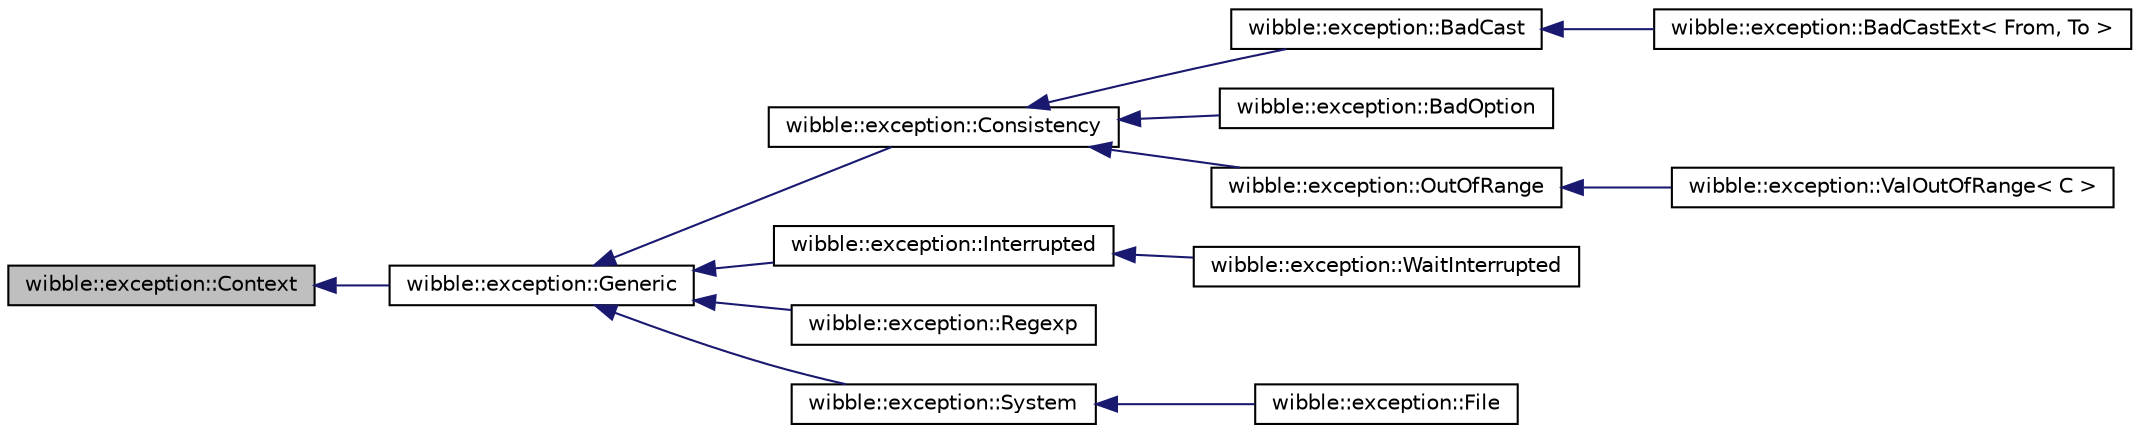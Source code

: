 digraph G
{
  edge [fontname="Helvetica",fontsize="10",labelfontname="Helvetica",labelfontsize="10"];
  node [fontname="Helvetica",fontsize="10",shape=record];
  rankdir="LR";
  Node1 [label="wibble::exception::Context",height=0.2,width=0.4,color="black", fillcolor="grey75", style="filled" fontcolor="black"];
  Node1 -> Node2 [dir="back",color="midnightblue",fontsize="10",style="solid",fontname="Helvetica"];
  Node2 [label="wibble::exception::Generic",height=0.2,width=0.4,color="black", fillcolor="white", style="filled",URL="$classwibble_1_1exception_1_1Generic.html",tooltip="Base class for all exceptions."];
  Node2 -> Node3 [dir="back",color="midnightblue",fontsize="10",style="solid",fontname="Helvetica"];
  Node3 [label="wibble::exception::Consistency",height=0.2,width=0.4,color="black", fillcolor="white", style="filled",URL="$classwibble_1_1exception_1_1Consistency.html",tooltip="Exception thrown when some consistency check fails."];
  Node3 -> Node4 [dir="back",color="midnightblue",fontsize="10",style="solid",fontname="Helvetica"];
  Node4 [label="wibble::exception::BadCast",height=0.2,width=0.4,color="black", fillcolor="white", style="filled",URL="$structwibble_1_1exception_1_1BadCast.html"];
  Node4 -> Node5 [dir="back",color="midnightblue",fontsize="10",style="solid",fontname="Helvetica"];
  Node5 [label="wibble::exception::BadCastExt\< From, To \>",height=0.2,width=0.4,color="black", fillcolor="white", style="filled",URL="$structwibble_1_1exception_1_1BadCastExt.html"];
  Node3 -> Node6 [dir="back",color="midnightblue",fontsize="10",style="solid",fontname="Helvetica"];
  Node6 [label="wibble::exception::BadOption",height=0.2,width=0.4,color="black", fillcolor="white", style="filled",URL="$classwibble_1_1exception_1_1BadOption.html"];
  Node3 -> Node7 [dir="back",color="midnightblue",fontsize="10",style="solid",fontname="Helvetica"];
  Node7 [label="wibble::exception::OutOfRange",height=0.2,width=0.4,color="black", fillcolor="white", style="filled",URL="$classwibble_1_1exception_1_1OutOfRange.html",tooltip="Exception thrown when some value is out of range."];
  Node7 -> Node8 [dir="back",color="midnightblue",fontsize="10",style="solid",fontname="Helvetica"];
  Node8 [label="wibble::exception::ValOutOfRange\< C \>",height=0.2,width=0.4,color="black", fillcolor="white", style="filled",URL="$classwibble_1_1exception_1_1ValOutOfRange.html",tooltip="Exception thrown when index checking fails."];
  Node2 -> Node9 [dir="back",color="midnightblue",fontsize="10",style="solid",fontname="Helvetica"];
  Node9 [label="wibble::exception::Interrupted",height=0.2,width=0.4,color="black", fillcolor="white", style="filled",URL="$classwibble_1_1exception_1_1Interrupted.html",tooltip="Exception thrown when some long event is interrupted by an external event (like a system call being i..."];
  Node9 -> Node10 [dir="back",color="midnightblue",fontsize="10",style="solid",fontname="Helvetica"];
  Node10 [label="wibble::exception::WaitInterrupted",height=0.2,width=0.4,color="black", fillcolor="white", style="filled",URL="$classwibble_1_1exception_1_1WaitInterrupted.html",tooltip="Exception thrown when some system wait is interrupted by a signal."];
  Node2 -> Node11 [dir="back",color="midnightblue",fontsize="10",style="solid",fontname="Helvetica"];
  Node11 [label="wibble::exception::Regexp",height=0.2,width=0.4,color="black", fillcolor="white", style="filled",URL="$classwibble_1_1exception_1_1Regexp.html"];
  Node2 -> Node12 [dir="back",color="midnightblue",fontsize="10",style="solid",fontname="Helvetica"];
  Node12 [label="wibble::exception::System",height=0.2,width=0.4,color="black", fillcolor="white", style="filled",URL="$classwibble_1_1exception_1_1System.html",tooltip="Base class for system exceptions."];
  Node12 -> Node13 [dir="back",color="midnightblue",fontsize="10",style="solid",fontname="Helvetica"];
  Node13 [label="wibble::exception::File",height=0.2,width=0.4,color="black", fillcolor="white", style="filled",URL="$classwibble_1_1exception_1_1File.html",tooltip="Base class for exceptions for file I/O."];
}
